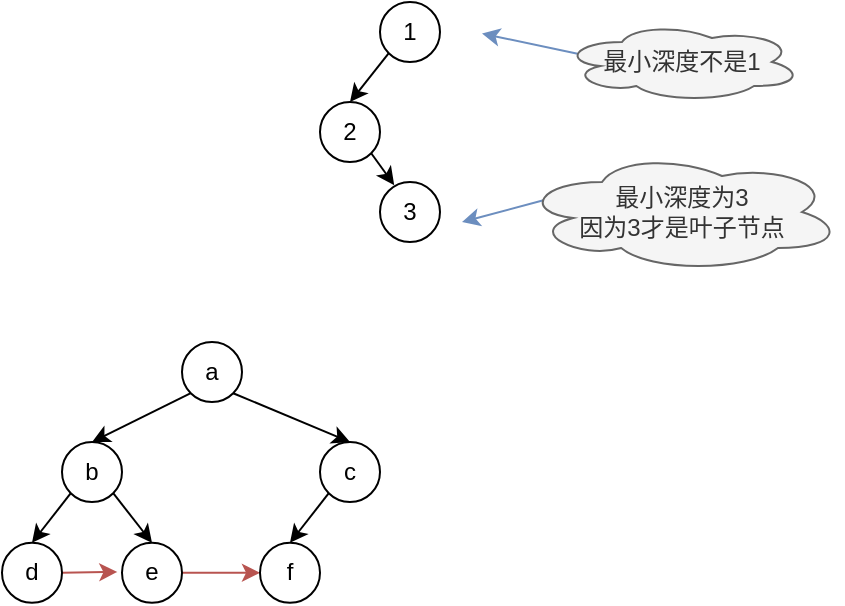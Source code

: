<mxfile version="14.7.7" type="github"><diagram id="bIXQ75laepkfyVv9AjIX" name="第 1 页"><mxGraphModel dx="782" dy="446" grid="1" gridSize="10" guides="1" tooltips="1" connect="1" arrows="1" fold="1" page="1" pageScale="1" pageWidth="827" pageHeight="1169" math="0" shadow="0"><root><mxCell id="0"/><mxCell id="1" parent="0"/><mxCell id="BDCSh8Gcv5IGEnhYiD6x-5" style="rounded=1;orthogonalLoop=1;jettySize=auto;html=1;exitX=0;exitY=1;exitDx=0;exitDy=0;entryX=0.5;entryY=0;entryDx=0;entryDy=0;" parent="1" source="BDCSh8Gcv5IGEnhYiD6x-1" target="BDCSh8Gcv5IGEnhYiD6x-2" edge="1"><mxGeometry relative="1" as="geometry"/></mxCell><mxCell id="BDCSh8Gcv5IGEnhYiD6x-1" value="1" style="ellipse;whiteSpace=wrap;html=1;aspect=fixed;" parent="1" vertex="1"><mxGeometry x="369" y="150" width="30" height="30" as="geometry"/></mxCell><mxCell id="BDCSh8Gcv5IGEnhYiD6x-6" style="edgeStyle=none;rounded=1;orthogonalLoop=1;jettySize=auto;html=1;exitX=1;exitY=1;exitDx=0;exitDy=0;entryX=0.237;entryY=0.052;entryDx=0;entryDy=0;entryPerimeter=0;" parent="1" source="BDCSh8Gcv5IGEnhYiD6x-2" target="BDCSh8Gcv5IGEnhYiD6x-4" edge="1"><mxGeometry relative="1" as="geometry"/></mxCell><mxCell id="BDCSh8Gcv5IGEnhYiD6x-2" value="2" style="ellipse;whiteSpace=wrap;html=1;aspect=fixed;" parent="1" vertex="1"><mxGeometry x="339" y="200" width="30" height="30" as="geometry"/></mxCell><mxCell id="BDCSh8Gcv5IGEnhYiD6x-4" value="3" style="ellipse;whiteSpace=wrap;html=1;aspect=fixed;" parent="1" vertex="1"><mxGeometry x="369" y="240" width="30" height="30" as="geometry"/></mxCell><mxCell id="BDCSh8Gcv5IGEnhYiD6x-9" style="edgeStyle=none;rounded=1;orthogonalLoop=1;jettySize=auto;html=1;exitX=0.07;exitY=0.4;exitDx=0;exitDy=0;exitPerimeter=0;fillColor=#dae8fc;strokeColor=#6c8ebf;" parent="1" source="BDCSh8Gcv5IGEnhYiD6x-8" edge="1"><mxGeometry relative="1" as="geometry"><mxPoint x="420" y="165.793" as="targetPoint"/></mxGeometry></mxCell><mxCell id="BDCSh8Gcv5IGEnhYiD6x-8" value="最小深度不是1" style="ellipse;shape=cloud;whiteSpace=wrap;html=1;fillColor=#f5f5f5;strokeColor=#666666;fontColor=#333333;" parent="1" vertex="1"><mxGeometry x="460" y="160" width="120" height="40" as="geometry"/></mxCell><mxCell id="BDCSh8Gcv5IGEnhYiD6x-10" style="edgeStyle=none;rounded=1;orthogonalLoop=1;jettySize=auto;html=1;exitX=0.07;exitY=0.4;exitDx=0;exitDy=0;exitPerimeter=0;fillColor=#dae8fc;strokeColor=#6c8ebf;" parent="1" source="BDCSh8Gcv5IGEnhYiD6x-11" edge="1"><mxGeometry relative="1" as="geometry"><mxPoint x="410" y="260" as="targetPoint"/></mxGeometry></mxCell><mxCell id="BDCSh8Gcv5IGEnhYiD6x-11" value="最小深度为3&lt;br&gt;因为3才是叶子节点" style="ellipse;shape=cloud;whiteSpace=wrap;html=1;fillColor=#f5f5f5;strokeColor=#666666;fontColor=#333333;" parent="1" vertex="1"><mxGeometry x="440" y="225" width="160" height="60" as="geometry"/></mxCell><mxCell id="VHueZ_6MvtGzGN_iB044-1" style="rounded=1;orthogonalLoop=1;jettySize=auto;html=1;exitX=0;exitY=1;exitDx=0;exitDy=0;entryX=0.5;entryY=0;entryDx=0;entryDy=0;" parent="1" source="VHueZ_6MvtGzGN_iB044-2" target="VHueZ_6MvtGzGN_iB044-4" edge="1"><mxGeometry relative="1" as="geometry"/></mxCell><mxCell id="VHueZ_6MvtGzGN_iB044-6" style="rounded=0;orthogonalLoop=1;jettySize=auto;html=1;exitX=1;exitY=1;exitDx=0;exitDy=0;entryX=0.5;entryY=0;entryDx=0;entryDy=0;" parent="1" source="VHueZ_6MvtGzGN_iB044-2" target="VHueZ_6MvtGzGN_iB044-5" edge="1"><mxGeometry relative="1" as="geometry"/></mxCell><mxCell id="VHueZ_6MvtGzGN_iB044-2" value="a" style="ellipse;whiteSpace=wrap;html=1;aspect=fixed;" parent="1" vertex="1"><mxGeometry x="270" y="320" width="30" height="30" as="geometry"/></mxCell><mxCell id="VHueZ_6MvtGzGN_iB044-12" style="edgeStyle=none;rounded=0;orthogonalLoop=1;jettySize=auto;html=1;exitX=0;exitY=1;exitDx=0;exitDy=0;entryX=0.5;entryY=0;entryDx=0;entryDy=0;" parent="1" source="VHueZ_6MvtGzGN_iB044-4" target="VHueZ_6MvtGzGN_iB044-10" edge="1"><mxGeometry relative="1" as="geometry"/></mxCell><mxCell id="VHueZ_6MvtGzGN_iB044-13" style="edgeStyle=none;rounded=0;orthogonalLoop=1;jettySize=auto;html=1;exitX=1;exitY=1;exitDx=0;exitDy=0;entryX=0.5;entryY=0;entryDx=0;entryDy=0;" parent="1" source="VHueZ_6MvtGzGN_iB044-4" target="VHueZ_6MvtGzGN_iB044-11" edge="1"><mxGeometry relative="1" as="geometry"/></mxCell><mxCell id="VHueZ_6MvtGzGN_iB044-4" value="b" style="ellipse;whiteSpace=wrap;html=1;aspect=fixed;" parent="1" vertex="1"><mxGeometry x="210" y="370" width="30" height="30" as="geometry"/></mxCell><mxCell id="VHueZ_6MvtGzGN_iB044-16" style="edgeStyle=none;rounded=0;orthogonalLoop=1;jettySize=auto;html=1;exitX=0;exitY=1;exitDx=0;exitDy=0;entryX=0.5;entryY=0;entryDx=0;entryDy=0;" parent="1" source="VHueZ_6MvtGzGN_iB044-5" target="VHueZ_6MvtGzGN_iB044-14" edge="1"><mxGeometry relative="1" as="geometry"/></mxCell><mxCell id="VHueZ_6MvtGzGN_iB044-5" value="c" style="ellipse;whiteSpace=wrap;html=1;aspect=fixed;" parent="1" vertex="1"><mxGeometry x="339" y="370" width="30" height="30" as="geometry"/></mxCell><mxCell id="VHueZ_6MvtGzGN_iB044-18" style="edgeStyle=none;rounded=0;orthogonalLoop=1;jettySize=auto;html=1;exitX=1;exitY=0.5;exitDx=0;exitDy=0;entryX=-0.078;entryY=0.485;entryDx=0;entryDy=0;entryPerimeter=0;fillColor=#f8cecc;strokeColor=#b85450;" parent="1" source="VHueZ_6MvtGzGN_iB044-10" target="VHueZ_6MvtGzGN_iB044-11" edge="1"><mxGeometry relative="1" as="geometry"/></mxCell><mxCell id="VHueZ_6MvtGzGN_iB044-10" value="d" style="ellipse;whiteSpace=wrap;html=1;aspect=fixed;" parent="1" vertex="1"><mxGeometry x="180" y="420.39" width="30" height="30" as="geometry"/></mxCell><mxCell id="VHueZ_6MvtGzGN_iB044-19" style="edgeStyle=none;rounded=0;orthogonalLoop=1;jettySize=auto;html=1;exitX=1;exitY=0.5;exitDx=0;exitDy=0;entryX=0;entryY=0.5;entryDx=0;entryDy=0;fillColor=#f8cecc;strokeColor=#b85450;" parent="1" source="VHueZ_6MvtGzGN_iB044-11" target="VHueZ_6MvtGzGN_iB044-14" edge="1"><mxGeometry relative="1" as="geometry"/></mxCell><mxCell id="VHueZ_6MvtGzGN_iB044-11" value="e" style="ellipse;whiteSpace=wrap;html=1;aspect=fixed;" parent="1" vertex="1"><mxGeometry x="240" y="420.39" width="30" height="30" as="geometry"/></mxCell><mxCell id="VHueZ_6MvtGzGN_iB044-14" value="f" style="ellipse;whiteSpace=wrap;html=1;aspect=fixed;" parent="1" vertex="1"><mxGeometry x="309" y="420.39" width="30" height="30" as="geometry"/></mxCell></root></mxGraphModel></diagram></mxfile>